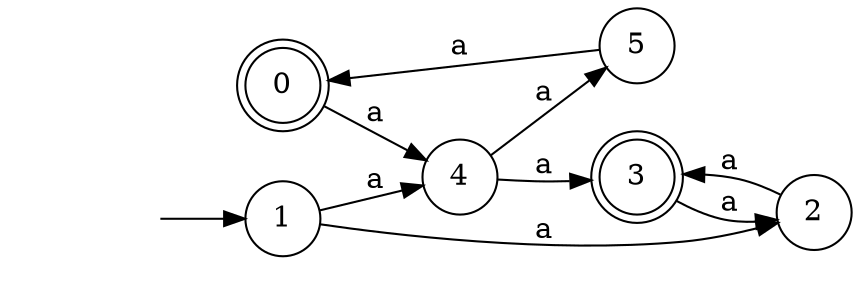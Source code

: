 digraph finite_state_machine { rankdir=LR
	node [shape=doublecircle]
	0
	3

	node [shape=circle]
	fake0 [style=invisible]
	fake0 -> 1

	1 -> 2 [label="a"] 
	1 -> 4 [label="a"] 
	2 -> 3 [label="a"] 
	3 -> 2 [label="a"] 
	4 -> 5 [label="a"] 
	4 -> 3 [label="a"] 
	5 -> 0 [label="a"] 
	0 -> 4 [label="a"] 
}
